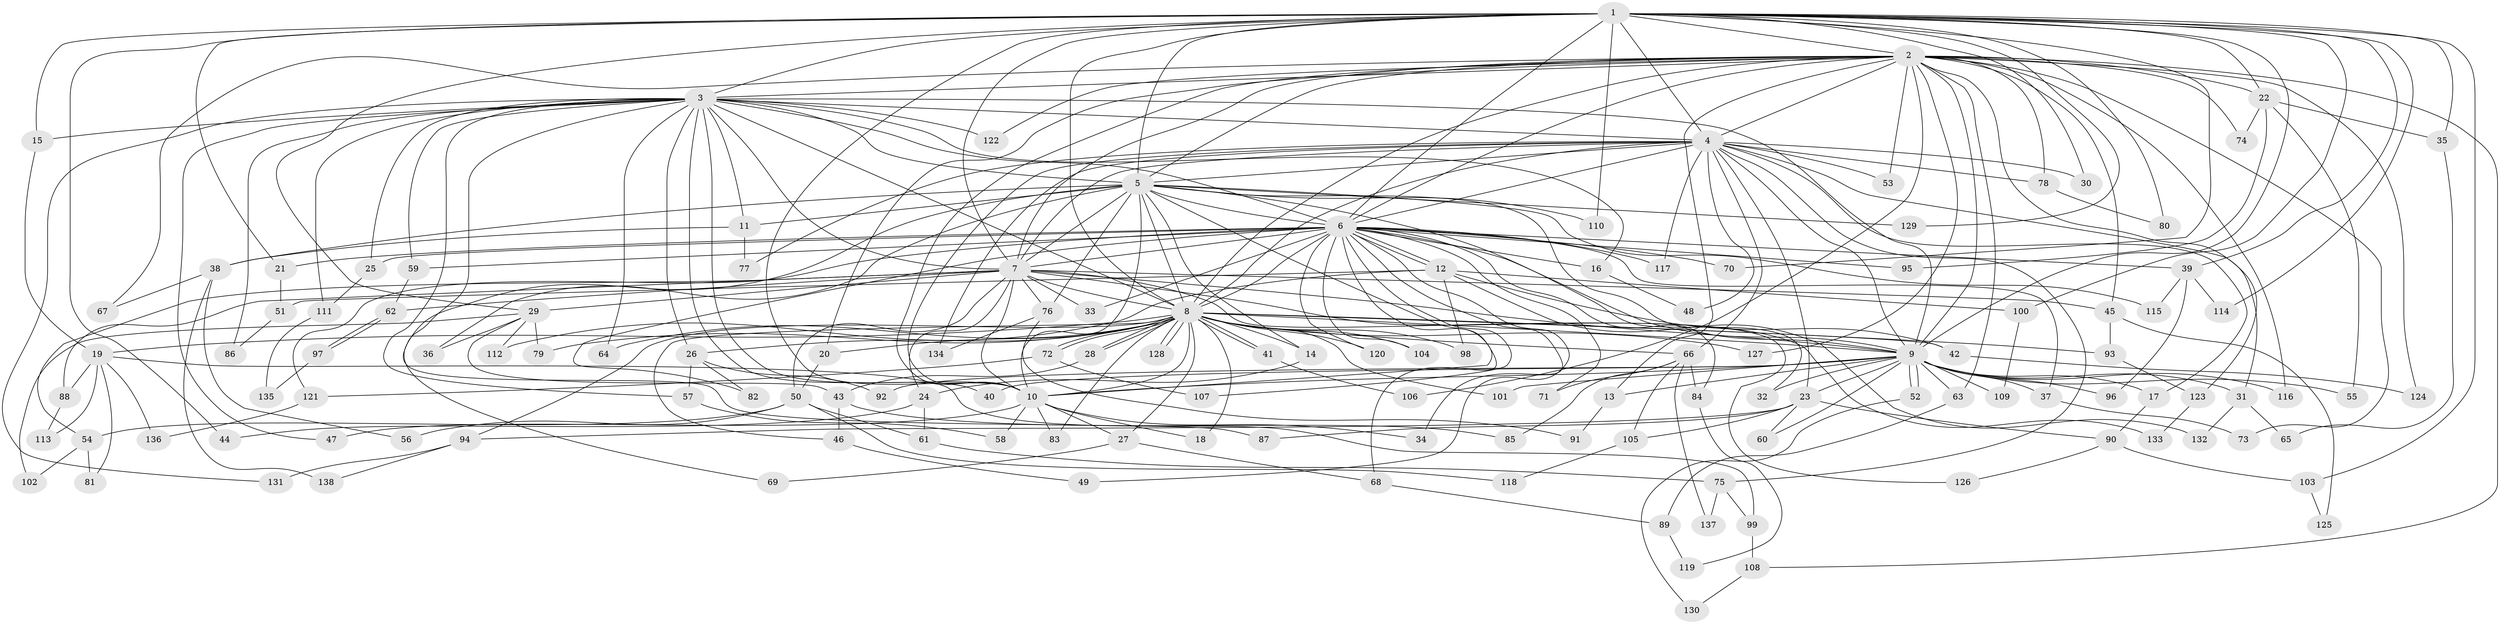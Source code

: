 // Generated by graph-tools (version 1.1) at 2025/01/03/09/25 03:01:34]
// undirected, 138 vertices, 301 edges
graph export_dot {
graph [start="1"]
  node [color=gray90,style=filled];
  1;
  2;
  3;
  4;
  5;
  6;
  7;
  8;
  9;
  10;
  11;
  12;
  13;
  14;
  15;
  16;
  17;
  18;
  19;
  20;
  21;
  22;
  23;
  24;
  25;
  26;
  27;
  28;
  29;
  30;
  31;
  32;
  33;
  34;
  35;
  36;
  37;
  38;
  39;
  40;
  41;
  42;
  43;
  44;
  45;
  46;
  47;
  48;
  49;
  50;
  51;
  52;
  53;
  54;
  55;
  56;
  57;
  58;
  59;
  60;
  61;
  62;
  63;
  64;
  65;
  66;
  67;
  68;
  69;
  70;
  71;
  72;
  73;
  74;
  75;
  76;
  77;
  78;
  79;
  80;
  81;
  82;
  83;
  84;
  85;
  86;
  87;
  88;
  89;
  90;
  91;
  92;
  93;
  94;
  95;
  96;
  97;
  98;
  99;
  100;
  101;
  102;
  103;
  104;
  105;
  106;
  107;
  108;
  109;
  110;
  111;
  112;
  113;
  114;
  115;
  116;
  117;
  118;
  119;
  120;
  121;
  122;
  123;
  124;
  125;
  126;
  127;
  128;
  129;
  130;
  131;
  132;
  133;
  134;
  135;
  136;
  137;
  138;
  1 -- 2;
  1 -- 3;
  1 -- 4;
  1 -- 5;
  1 -- 6;
  1 -- 7;
  1 -- 8;
  1 -- 9;
  1 -- 10;
  1 -- 15;
  1 -- 21;
  1 -- 22;
  1 -- 29;
  1 -- 30;
  1 -- 35;
  1 -- 39;
  1 -- 44;
  1 -- 70;
  1 -- 80;
  1 -- 100;
  1 -- 103;
  1 -- 110;
  1 -- 114;
  1 -- 129;
  2 -- 3;
  2 -- 4;
  2 -- 5;
  2 -- 6;
  2 -- 7;
  2 -- 8;
  2 -- 9;
  2 -- 10;
  2 -- 13;
  2 -- 20;
  2 -- 22;
  2 -- 45;
  2 -- 53;
  2 -- 63;
  2 -- 67;
  2 -- 73;
  2 -- 74;
  2 -- 78;
  2 -- 106;
  2 -- 108;
  2 -- 116;
  2 -- 122;
  2 -- 123;
  2 -- 124;
  2 -- 127;
  3 -- 4;
  3 -- 5;
  3 -- 6;
  3 -- 7;
  3 -- 8;
  3 -- 9;
  3 -- 10;
  3 -- 11;
  3 -- 15;
  3 -- 16;
  3 -- 25;
  3 -- 26;
  3 -- 40;
  3 -- 47;
  3 -- 57;
  3 -- 59;
  3 -- 64;
  3 -- 86;
  3 -- 87;
  3 -- 111;
  3 -- 122;
  3 -- 131;
  4 -- 5;
  4 -- 6;
  4 -- 7;
  4 -- 8;
  4 -- 9;
  4 -- 10;
  4 -- 17;
  4 -- 23;
  4 -- 30;
  4 -- 31;
  4 -- 48;
  4 -- 53;
  4 -- 66;
  4 -- 75;
  4 -- 77;
  4 -- 78;
  4 -- 117;
  4 -- 134;
  5 -- 6;
  5 -- 7;
  5 -- 8;
  5 -- 9;
  5 -- 10;
  5 -- 11;
  5 -- 14;
  5 -- 32;
  5 -- 36;
  5 -- 38;
  5 -- 68;
  5 -- 69;
  5 -- 76;
  5 -- 110;
  5 -- 115;
  5 -- 129;
  6 -- 7;
  6 -- 8;
  6 -- 9;
  6 -- 10;
  6 -- 12;
  6 -- 12;
  6 -- 16;
  6 -- 21;
  6 -- 25;
  6 -- 33;
  6 -- 34;
  6 -- 37;
  6 -- 39;
  6 -- 49;
  6 -- 59;
  6 -- 70;
  6 -- 71;
  6 -- 82;
  6 -- 84;
  6 -- 95;
  6 -- 104;
  6 -- 107;
  6 -- 117;
  6 -- 120;
  6 -- 121;
  7 -- 8;
  7 -- 9;
  7 -- 10;
  7 -- 24;
  7 -- 29;
  7 -- 33;
  7 -- 45;
  7 -- 50;
  7 -- 54;
  7 -- 62;
  7 -- 76;
  7 -- 88;
  7 -- 126;
  7 -- 133;
  8 -- 9;
  8 -- 10;
  8 -- 14;
  8 -- 18;
  8 -- 19;
  8 -- 20;
  8 -- 26;
  8 -- 27;
  8 -- 28;
  8 -- 28;
  8 -- 41;
  8 -- 41;
  8 -- 42;
  8 -- 46;
  8 -- 64;
  8 -- 66;
  8 -- 72;
  8 -- 72;
  8 -- 79;
  8 -- 83;
  8 -- 93;
  8 -- 94;
  8 -- 98;
  8 -- 101;
  8 -- 104;
  8 -- 120;
  8 -- 127;
  8 -- 128;
  8 -- 128;
  9 -- 10;
  9 -- 13;
  9 -- 17;
  9 -- 23;
  9 -- 31;
  9 -- 32;
  9 -- 37;
  9 -- 40;
  9 -- 52;
  9 -- 52;
  9 -- 55;
  9 -- 60;
  9 -- 63;
  9 -- 92;
  9 -- 96;
  9 -- 101;
  9 -- 109;
  9 -- 116;
  10 -- 18;
  10 -- 27;
  10 -- 34;
  10 -- 47;
  10 -- 58;
  10 -- 83;
  11 -- 38;
  11 -- 77;
  12 -- 42;
  12 -- 51;
  12 -- 98;
  12 -- 100;
  12 -- 112;
  12 -- 132;
  13 -- 91;
  14 -- 24;
  15 -- 19;
  16 -- 48;
  17 -- 90;
  19 -- 81;
  19 -- 88;
  19 -- 99;
  19 -- 113;
  19 -- 136;
  20 -- 50;
  21 -- 51;
  22 -- 35;
  22 -- 55;
  22 -- 74;
  22 -- 95;
  23 -- 60;
  23 -- 87;
  23 -- 90;
  23 -- 94;
  23 -- 105;
  24 -- 44;
  24 -- 61;
  25 -- 111;
  26 -- 57;
  26 -- 82;
  26 -- 92;
  27 -- 68;
  27 -- 69;
  28 -- 43;
  29 -- 36;
  29 -- 43;
  29 -- 79;
  29 -- 102;
  29 -- 112;
  31 -- 65;
  31 -- 132;
  35 -- 65;
  37 -- 73;
  38 -- 56;
  38 -- 67;
  38 -- 138;
  39 -- 96;
  39 -- 114;
  39 -- 115;
  41 -- 106;
  42 -- 124;
  43 -- 46;
  43 -- 85;
  45 -- 93;
  45 -- 125;
  46 -- 49;
  50 -- 54;
  50 -- 56;
  50 -- 61;
  50 -- 118;
  51 -- 86;
  52 -- 130;
  54 -- 81;
  54 -- 102;
  57 -- 58;
  59 -- 62;
  61 -- 75;
  62 -- 97;
  62 -- 97;
  63 -- 89;
  66 -- 71;
  66 -- 84;
  66 -- 85;
  66 -- 105;
  66 -- 137;
  68 -- 89;
  72 -- 107;
  72 -- 121;
  75 -- 99;
  75 -- 137;
  76 -- 91;
  76 -- 134;
  78 -- 80;
  84 -- 119;
  88 -- 113;
  89 -- 119;
  90 -- 103;
  90 -- 126;
  93 -- 123;
  94 -- 131;
  94 -- 138;
  97 -- 135;
  99 -- 108;
  100 -- 109;
  103 -- 125;
  105 -- 118;
  108 -- 130;
  111 -- 135;
  121 -- 136;
  123 -- 133;
}
